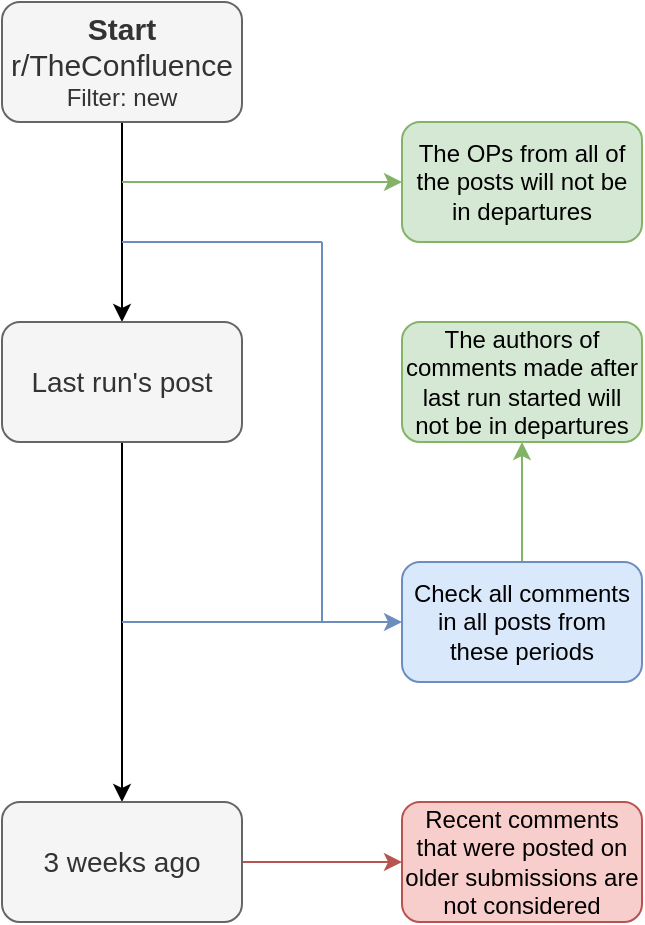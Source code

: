 <mxfile version="14.1.8" type="device"><diagram id="EKMJ3XgpeDK5fystw_o7" name="Page-1"><mxGraphModel dx="1172" dy="598" grid="1" gridSize="10" guides="1" tooltips="1" connect="1" arrows="1" fold="1" page="1" pageScale="1" pageWidth="850" pageHeight="1100" math="0" shadow="0"><root><mxCell id="0"/><mxCell id="1" parent="0"/><mxCell id="LYaPUxl0uKhWRQnK34ni-3" style="edgeStyle=orthogonalEdgeStyle;rounded=0;orthogonalLoop=1;jettySize=auto;html=1;exitX=0.5;exitY=1;exitDx=0;exitDy=0;entryX=0.5;entryY=0;entryDx=0;entryDy=0;" edge="1" parent="1" source="LYaPUxl0uKhWRQnK34ni-1" target="LYaPUxl0uKhWRQnK34ni-2"><mxGeometry relative="1" as="geometry"/></mxCell><mxCell id="LYaPUxl0uKhWRQnK34ni-1" value="&lt;font&gt;&lt;b style=&quot;font-size: 15px&quot;&gt;Start&lt;/b&gt;&lt;br&gt;&lt;span style=&quot;font-size: 15px&quot;&gt;r/TheConfluence&lt;/span&gt;&lt;br&gt;&lt;font style=&quot;font-size: 12px&quot;&gt;Filter: new&lt;/font&gt;&lt;br&gt;&lt;/font&gt;" style="rounded=1;whiteSpace=wrap;html=1;fillColor=#f5f5f5;strokeColor=#666666;fontColor=#333333;" vertex="1" parent="1"><mxGeometry x="360" y="240" width="120" height="60" as="geometry"/></mxCell><mxCell id="LYaPUxl0uKhWRQnK34ni-5" style="edgeStyle=orthogonalEdgeStyle;rounded=0;orthogonalLoop=1;jettySize=auto;html=1;exitX=0.5;exitY=1;exitDx=0;exitDy=0;entryX=0.5;entryY=0;entryDx=0;entryDy=0;" edge="1" parent="1" source="LYaPUxl0uKhWRQnK34ni-2" target="LYaPUxl0uKhWRQnK34ni-4"><mxGeometry relative="1" as="geometry"/></mxCell><mxCell id="LYaPUxl0uKhWRQnK34ni-2" value="&lt;font style=&quot;font-size: 14px&quot;&gt;Last run's post&lt;/font&gt;" style="rounded=1;whiteSpace=wrap;html=1;fillColor=#f5f5f5;strokeColor=#666666;fontColor=#333333;" vertex="1" parent="1"><mxGeometry x="360" y="400" width="120" height="60" as="geometry"/></mxCell><mxCell id="LYaPUxl0uKhWRQnK34ni-19" style="edgeStyle=orthogonalEdgeStyle;rounded=0;orthogonalLoop=1;jettySize=auto;html=1;exitX=1;exitY=0.5;exitDx=0;exitDy=0;entryX=0;entryY=0.5;entryDx=0;entryDy=0;fillColor=#f8cecc;strokeColor=#b85450;" edge="1" parent="1" source="LYaPUxl0uKhWRQnK34ni-4" target="LYaPUxl0uKhWRQnK34ni-18"><mxGeometry relative="1" as="geometry"/></mxCell><mxCell id="LYaPUxl0uKhWRQnK34ni-4" value="&lt;font style=&quot;font-size: 14px&quot;&gt;3 weeks ago&lt;/font&gt;" style="rounded=1;whiteSpace=wrap;html=1;fillColor=#f5f5f5;strokeColor=#666666;fontColor=#333333;" vertex="1" parent="1"><mxGeometry x="360" y="640" width="120" height="60" as="geometry"/></mxCell><mxCell id="LYaPUxl0uKhWRQnK34ni-6" value="The OPs from all of the posts will not be in departures" style="rounded=1;whiteSpace=wrap;html=1;fillColor=#d5e8d4;strokeColor=#82b366;" vertex="1" parent="1"><mxGeometry x="560" y="300" width="120" height="60" as="geometry"/></mxCell><mxCell id="LYaPUxl0uKhWRQnK34ni-7" value="" style="endArrow=classic;html=1;entryX=0;entryY=0.5;entryDx=0;entryDy=0;fillColor=#d5e8d4;strokeColor=#82b366;" edge="1" parent="1" target="LYaPUxl0uKhWRQnK34ni-6"><mxGeometry width="50" height="50" relative="1" as="geometry"><mxPoint x="420" y="330" as="sourcePoint"/><mxPoint x="550" y="350" as="targetPoint"/></mxGeometry></mxCell><mxCell id="LYaPUxl0uKhWRQnK34ni-17" style="edgeStyle=orthogonalEdgeStyle;rounded=0;orthogonalLoop=1;jettySize=auto;html=1;exitX=0.5;exitY=0;exitDx=0;exitDy=0;entryX=0.5;entryY=1;entryDx=0;entryDy=0;fillColor=#d5e8d4;strokeColor=#82b366;" edge="1" parent="1" source="LYaPUxl0uKhWRQnK34ni-9" target="LYaPUxl0uKhWRQnK34ni-16"><mxGeometry relative="1" as="geometry"/></mxCell><mxCell id="LYaPUxl0uKhWRQnK34ni-9" value="Check all comments&lt;br&gt;in all posts from&lt;br&gt;these periods" style="rounded=1;whiteSpace=wrap;html=1;fillColor=#dae8fc;strokeColor=#6c8ebf;" vertex="1" parent="1"><mxGeometry x="560" y="520" width="120" height="60" as="geometry"/></mxCell><mxCell id="LYaPUxl0uKhWRQnK34ni-10" value="" style="endArrow=none;html=1;fillColor=#dae8fc;strokeColor=#6c8ebf;" edge="1" parent="1"><mxGeometry width="50" height="50" relative="1" as="geometry"><mxPoint x="420" y="360" as="sourcePoint"/><mxPoint x="520" y="360" as="targetPoint"/></mxGeometry></mxCell><mxCell id="LYaPUxl0uKhWRQnK34ni-11" value="" style="endArrow=none;html=1;fillColor=#dae8fc;strokeColor=#6c8ebf;" edge="1" parent="1"><mxGeometry width="50" height="50" relative="1" as="geometry"><mxPoint x="520" y="550" as="sourcePoint"/><mxPoint x="520" y="360" as="targetPoint"/></mxGeometry></mxCell><mxCell id="LYaPUxl0uKhWRQnK34ni-15" value="" style="endArrow=classic;html=1;entryX=0;entryY=0.5;entryDx=0;entryDy=0;fillColor=#dae8fc;strokeColor=#6c8ebf;" edge="1" parent="1" target="LYaPUxl0uKhWRQnK34ni-9"><mxGeometry width="50" height="50" relative="1" as="geometry"><mxPoint x="420" y="550" as="sourcePoint"/><mxPoint x="540" y="490" as="targetPoint"/></mxGeometry></mxCell><mxCell id="LYaPUxl0uKhWRQnK34ni-16" value="The authors of comments made after last run started will not be in departures" style="rounded=1;whiteSpace=wrap;html=1;fillColor=#d5e8d4;strokeColor=#82b366;" vertex="1" parent="1"><mxGeometry x="560" y="400" width="120" height="60" as="geometry"/></mxCell><mxCell id="LYaPUxl0uKhWRQnK34ni-18" value="Recent comments&lt;br&gt;that were posted on older submissions are not considered" style="rounded=1;whiteSpace=wrap;html=1;fillColor=#f8cecc;strokeColor=#b85450;" vertex="1" parent="1"><mxGeometry x="560" y="640" width="120" height="60" as="geometry"/></mxCell></root></mxGraphModel></diagram></mxfile>